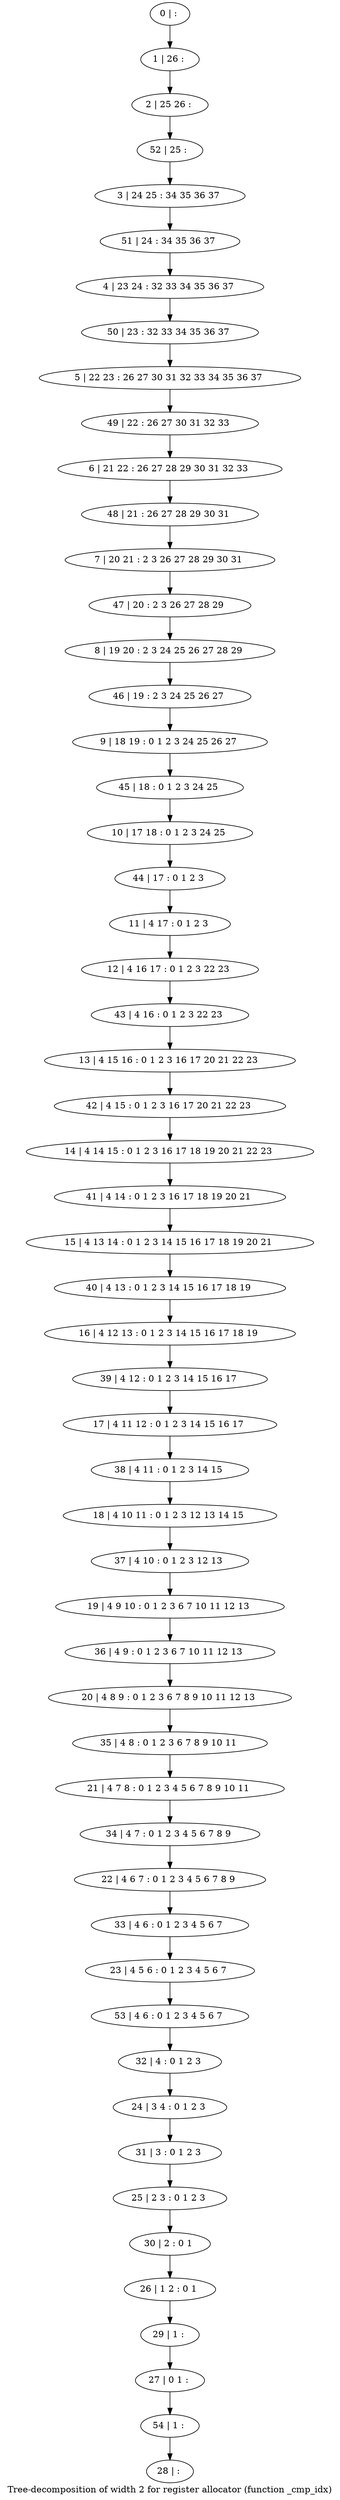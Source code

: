 digraph G {
graph [label="Tree-decomposition of width 2 for register allocator (function _cmp_idx)"]
0[label="0 | : "];
1[label="1 | 26 : "];
2[label="2 | 25 26 : "];
3[label="3 | 24 25 : 34 35 36 37 "];
4[label="4 | 23 24 : 32 33 34 35 36 37 "];
5[label="5 | 22 23 : 26 27 30 31 32 33 34 35 36 37 "];
6[label="6 | 21 22 : 26 27 28 29 30 31 32 33 "];
7[label="7 | 20 21 : 2 3 26 27 28 29 30 31 "];
8[label="8 | 19 20 : 2 3 24 25 26 27 28 29 "];
9[label="9 | 18 19 : 0 1 2 3 24 25 26 27 "];
10[label="10 | 17 18 : 0 1 2 3 24 25 "];
11[label="11 | 4 17 : 0 1 2 3 "];
12[label="12 | 4 16 17 : 0 1 2 3 22 23 "];
13[label="13 | 4 15 16 : 0 1 2 3 16 17 20 21 22 23 "];
14[label="14 | 4 14 15 : 0 1 2 3 16 17 18 19 20 21 22 23 "];
15[label="15 | 4 13 14 : 0 1 2 3 14 15 16 17 18 19 20 21 "];
16[label="16 | 4 12 13 : 0 1 2 3 14 15 16 17 18 19 "];
17[label="17 | 4 11 12 : 0 1 2 3 14 15 16 17 "];
18[label="18 | 4 10 11 : 0 1 2 3 12 13 14 15 "];
19[label="19 | 4 9 10 : 0 1 2 3 6 7 10 11 12 13 "];
20[label="20 | 4 8 9 : 0 1 2 3 6 7 8 9 10 11 12 13 "];
21[label="21 | 4 7 8 : 0 1 2 3 4 5 6 7 8 9 10 11 "];
22[label="22 | 4 6 7 : 0 1 2 3 4 5 6 7 8 9 "];
23[label="23 | 4 5 6 : 0 1 2 3 4 5 6 7 "];
24[label="24 | 3 4 : 0 1 2 3 "];
25[label="25 | 2 3 : 0 1 2 3 "];
26[label="26 | 1 2 : 0 1 "];
27[label="27 | 0 1 : "];
28[label="28 | : "];
29[label="29 | 1 : "];
30[label="30 | 2 : 0 1 "];
31[label="31 | 3 : 0 1 2 3 "];
32[label="32 | 4 : 0 1 2 3 "];
33[label="33 | 4 6 : 0 1 2 3 4 5 6 7 "];
34[label="34 | 4 7 : 0 1 2 3 4 5 6 7 8 9 "];
35[label="35 | 4 8 : 0 1 2 3 6 7 8 9 10 11 "];
36[label="36 | 4 9 : 0 1 2 3 6 7 10 11 12 13 "];
37[label="37 | 4 10 : 0 1 2 3 12 13 "];
38[label="38 | 4 11 : 0 1 2 3 14 15 "];
39[label="39 | 4 12 : 0 1 2 3 14 15 16 17 "];
40[label="40 | 4 13 : 0 1 2 3 14 15 16 17 18 19 "];
41[label="41 | 4 14 : 0 1 2 3 16 17 18 19 20 21 "];
42[label="42 | 4 15 : 0 1 2 3 16 17 20 21 22 23 "];
43[label="43 | 4 16 : 0 1 2 3 22 23 "];
44[label="44 | 17 : 0 1 2 3 "];
45[label="45 | 18 : 0 1 2 3 24 25 "];
46[label="46 | 19 : 2 3 24 25 26 27 "];
47[label="47 | 20 : 2 3 26 27 28 29 "];
48[label="48 | 21 : 26 27 28 29 30 31 "];
49[label="49 | 22 : 26 27 30 31 32 33 "];
50[label="50 | 23 : 32 33 34 35 36 37 "];
51[label="51 | 24 : 34 35 36 37 "];
52[label="52 | 25 : "];
53[label="53 | 4 6 : 0 1 2 3 4 5 6 7 "];
54[label="54 | 1 : "];
0->1 ;
1->2 ;
11->12 ;
29->27 ;
26->29 ;
30->26 ;
25->30 ;
31->25 ;
24->31 ;
32->24 ;
33->23 ;
22->33 ;
34->22 ;
21->34 ;
35->21 ;
20->35 ;
36->20 ;
19->36 ;
37->19 ;
18->37 ;
38->18 ;
17->38 ;
39->17 ;
16->39 ;
40->16 ;
15->40 ;
41->15 ;
14->41 ;
42->14 ;
13->42 ;
43->13 ;
12->43 ;
44->11 ;
10->44 ;
45->10 ;
9->45 ;
46->9 ;
8->46 ;
47->8 ;
7->47 ;
48->7 ;
6->48 ;
49->6 ;
5->49 ;
50->5 ;
4->50 ;
51->4 ;
3->51 ;
52->3 ;
2->52 ;
53->32 ;
23->53 ;
54->28 ;
27->54 ;
}
